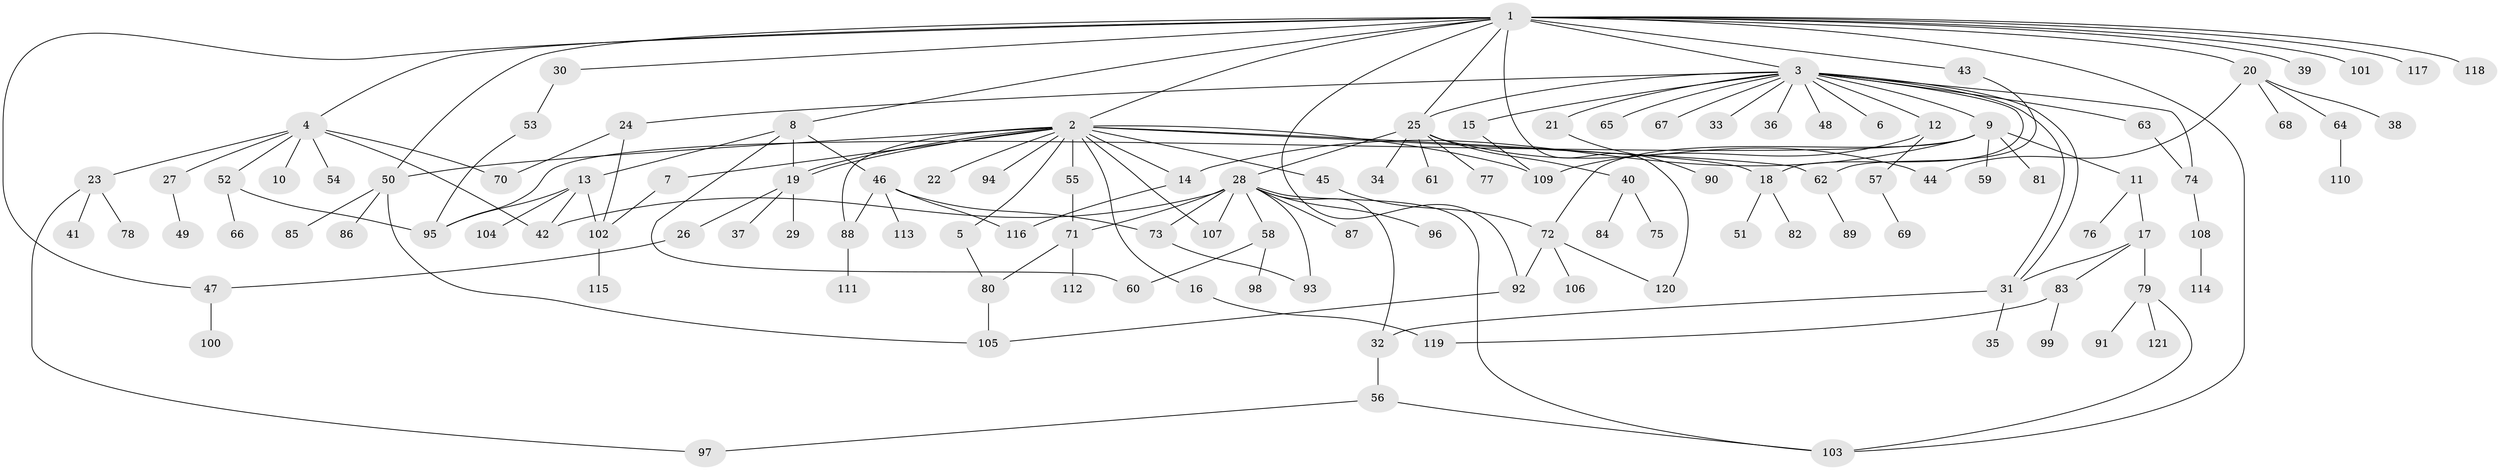 // coarse degree distribution, {16: 0.011111111111111112, 17: 0.011111111111111112, 18: 0.011111111111111112, 8: 0.011111111111111112, 1: 0.45555555555555555, 4: 0.06666666666666667, 5: 0.044444444444444446, 10: 0.011111111111111112, 2: 0.2222222222222222, 3: 0.1111111111111111, 7: 0.022222222222222223, 12: 0.011111111111111112, 6: 0.011111111111111112}
// Generated by graph-tools (version 1.1) at 2025/41/03/06/25 10:41:51]
// undirected, 121 vertices, 161 edges
graph export_dot {
graph [start="1"]
  node [color=gray90,style=filled];
  1;
  2;
  3;
  4;
  5;
  6;
  7;
  8;
  9;
  10;
  11;
  12;
  13;
  14;
  15;
  16;
  17;
  18;
  19;
  20;
  21;
  22;
  23;
  24;
  25;
  26;
  27;
  28;
  29;
  30;
  31;
  32;
  33;
  34;
  35;
  36;
  37;
  38;
  39;
  40;
  41;
  42;
  43;
  44;
  45;
  46;
  47;
  48;
  49;
  50;
  51;
  52;
  53;
  54;
  55;
  56;
  57;
  58;
  59;
  60;
  61;
  62;
  63;
  64;
  65;
  66;
  67;
  68;
  69;
  70;
  71;
  72;
  73;
  74;
  75;
  76;
  77;
  78;
  79;
  80;
  81;
  82;
  83;
  84;
  85;
  86;
  87;
  88;
  89;
  90;
  91;
  92;
  93;
  94;
  95;
  96;
  97;
  98;
  99;
  100;
  101;
  102;
  103;
  104;
  105;
  106;
  107;
  108;
  109;
  110;
  111;
  112;
  113;
  114;
  115;
  116;
  117;
  118;
  119;
  120;
  121;
  1 -- 2;
  1 -- 3;
  1 -- 4;
  1 -- 8;
  1 -- 20;
  1 -- 25;
  1 -- 30;
  1 -- 39;
  1 -- 43;
  1 -- 47;
  1 -- 50;
  1 -- 92;
  1 -- 101;
  1 -- 103;
  1 -- 117;
  1 -- 118;
  1 -- 120;
  2 -- 5;
  2 -- 7;
  2 -- 14;
  2 -- 16;
  2 -- 18;
  2 -- 19;
  2 -- 19;
  2 -- 22;
  2 -- 45;
  2 -- 50;
  2 -- 55;
  2 -- 62;
  2 -- 88;
  2 -- 94;
  2 -- 107;
  2 -- 109;
  3 -- 6;
  3 -- 9;
  3 -- 12;
  3 -- 15;
  3 -- 18;
  3 -- 21;
  3 -- 24;
  3 -- 25;
  3 -- 31;
  3 -- 31;
  3 -- 33;
  3 -- 36;
  3 -- 48;
  3 -- 63;
  3 -- 65;
  3 -- 67;
  3 -- 74;
  4 -- 10;
  4 -- 23;
  4 -- 27;
  4 -- 42;
  4 -- 52;
  4 -- 54;
  4 -- 70;
  5 -- 80;
  7 -- 102;
  8 -- 13;
  8 -- 19;
  8 -- 46;
  8 -- 60;
  9 -- 11;
  9 -- 14;
  9 -- 59;
  9 -- 72;
  9 -- 81;
  9 -- 95;
  11 -- 17;
  11 -- 76;
  12 -- 57;
  12 -- 109;
  13 -- 42;
  13 -- 95;
  13 -- 102;
  13 -- 104;
  14 -- 116;
  15 -- 109;
  16 -- 119;
  17 -- 31;
  17 -- 79;
  17 -- 83;
  18 -- 51;
  18 -- 82;
  19 -- 26;
  19 -- 29;
  19 -- 37;
  20 -- 38;
  20 -- 44;
  20 -- 64;
  20 -- 68;
  21 -- 90;
  23 -- 41;
  23 -- 78;
  23 -- 97;
  24 -- 70;
  24 -- 102;
  25 -- 28;
  25 -- 34;
  25 -- 40;
  25 -- 44;
  25 -- 61;
  25 -- 77;
  26 -- 47;
  27 -- 49;
  28 -- 32;
  28 -- 42;
  28 -- 58;
  28 -- 71;
  28 -- 73;
  28 -- 87;
  28 -- 93;
  28 -- 96;
  28 -- 103;
  28 -- 107;
  30 -- 53;
  31 -- 32;
  31 -- 35;
  32 -- 56;
  40 -- 75;
  40 -- 84;
  43 -- 62;
  45 -- 72;
  46 -- 73;
  46 -- 88;
  46 -- 113;
  46 -- 116;
  47 -- 100;
  50 -- 85;
  50 -- 86;
  50 -- 105;
  52 -- 66;
  52 -- 95;
  53 -- 95;
  55 -- 71;
  56 -- 97;
  56 -- 103;
  57 -- 69;
  58 -- 60;
  58 -- 98;
  62 -- 89;
  63 -- 74;
  64 -- 110;
  71 -- 80;
  71 -- 112;
  72 -- 92;
  72 -- 106;
  72 -- 120;
  73 -- 93;
  74 -- 108;
  79 -- 91;
  79 -- 103;
  79 -- 121;
  80 -- 105;
  83 -- 99;
  83 -- 119;
  88 -- 111;
  92 -- 105;
  102 -- 115;
  108 -- 114;
}
